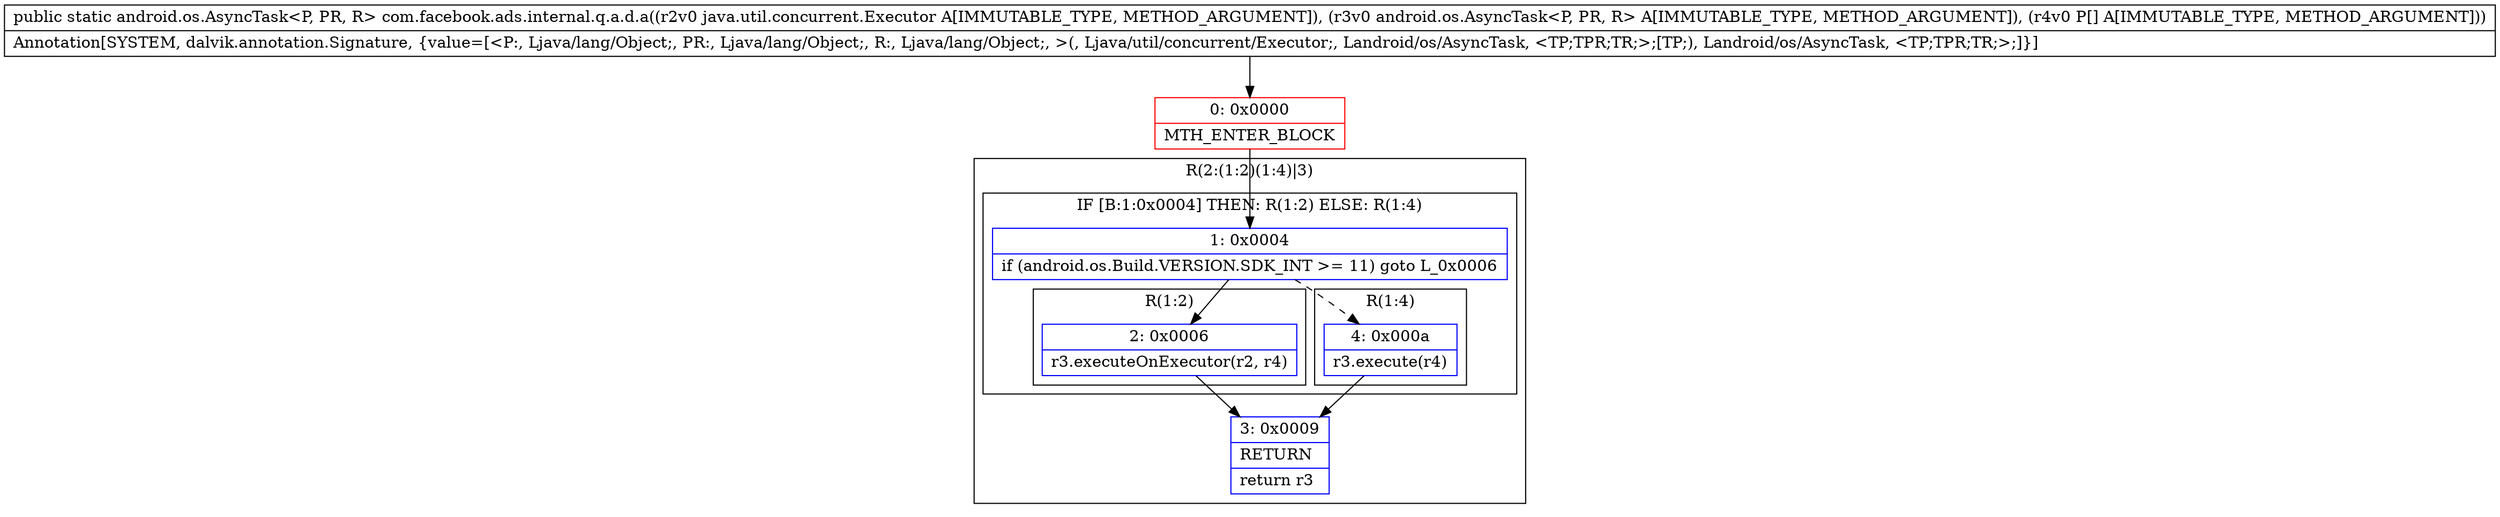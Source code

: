 digraph "CFG forcom.facebook.ads.internal.q.a.d.a(Ljava\/util\/concurrent\/Executor;Landroid\/os\/AsyncTask;[Ljava\/lang\/Object;)Landroid\/os\/AsyncTask;" {
subgraph cluster_Region_2050186154 {
label = "R(2:(1:2)(1:4)|3)";
node [shape=record,color=blue];
subgraph cluster_IfRegion_2122817097 {
label = "IF [B:1:0x0004] THEN: R(1:2) ELSE: R(1:4)";
node [shape=record,color=blue];
Node_1 [shape=record,label="{1\:\ 0x0004|if (android.os.Build.VERSION.SDK_INT \>= 11) goto L_0x0006\l}"];
subgraph cluster_Region_1497211731 {
label = "R(1:2)";
node [shape=record,color=blue];
Node_2 [shape=record,label="{2\:\ 0x0006|r3.executeOnExecutor(r2, r4)\l}"];
}
subgraph cluster_Region_542655269 {
label = "R(1:4)";
node [shape=record,color=blue];
Node_4 [shape=record,label="{4\:\ 0x000a|r3.execute(r4)\l}"];
}
}
Node_3 [shape=record,label="{3\:\ 0x0009|RETURN\l|return r3\l}"];
}
Node_0 [shape=record,color=red,label="{0\:\ 0x0000|MTH_ENTER_BLOCK\l}"];
MethodNode[shape=record,label="{public static android.os.AsyncTask\<P, PR, R\> com.facebook.ads.internal.q.a.d.a((r2v0 java.util.concurrent.Executor A[IMMUTABLE_TYPE, METHOD_ARGUMENT]), (r3v0 android.os.AsyncTask\<P, PR, R\> A[IMMUTABLE_TYPE, METHOD_ARGUMENT]), (r4v0 P[] A[IMMUTABLE_TYPE, METHOD_ARGUMENT]))  | Annotation[SYSTEM, dalvik.annotation.Signature, \{value=[\<P:, Ljava\/lang\/Object;, PR:, Ljava\/lang\/Object;, R:, Ljava\/lang\/Object;, \>(, Ljava\/util\/concurrent\/Executor;, Landroid\/os\/AsyncTask, \<TP;TPR;TR;\>;[TP;), Landroid\/os\/AsyncTask, \<TP;TPR;TR;\>;]\}]\l}"];
MethodNode -> Node_0;
Node_1 -> Node_2;
Node_1 -> Node_4[style=dashed];
Node_2 -> Node_3;
Node_4 -> Node_3;
Node_0 -> Node_1;
}

